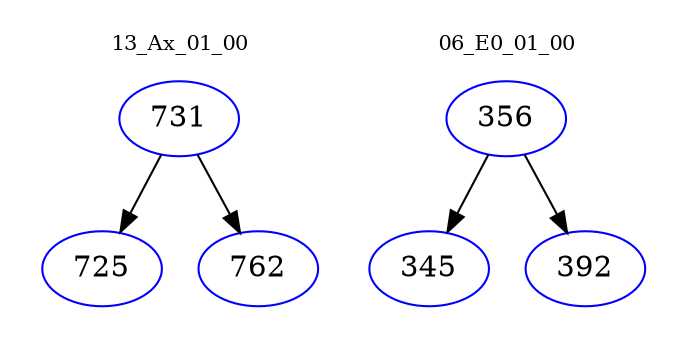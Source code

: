 digraph{
subgraph cluster_0 {
color = white
label = "13_Ax_01_00";
fontsize=10;
T0_731 [label="731", color="blue"]
T0_731 -> T0_725 [color="black"]
T0_725 [label="725", color="blue"]
T0_731 -> T0_762 [color="black"]
T0_762 [label="762", color="blue"]
}
subgraph cluster_1 {
color = white
label = "06_E0_01_00";
fontsize=10;
T1_356 [label="356", color="blue"]
T1_356 -> T1_345 [color="black"]
T1_345 [label="345", color="blue"]
T1_356 -> T1_392 [color="black"]
T1_392 [label="392", color="blue"]
}
}
